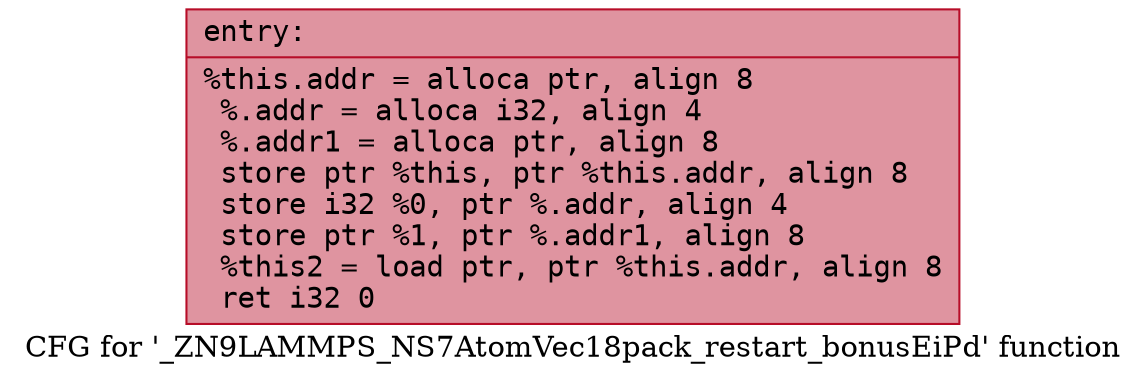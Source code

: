 digraph "CFG for '_ZN9LAMMPS_NS7AtomVec18pack_restart_bonusEiPd' function" {
	label="CFG for '_ZN9LAMMPS_NS7AtomVec18pack_restart_bonusEiPd' function";

	Node0x55b70115aa40 [shape=record,color="#b70d28ff", style=filled, fillcolor="#b70d2870" fontname="Courier",label="{entry:\l|  %this.addr = alloca ptr, align 8\l  %.addr = alloca i32, align 4\l  %.addr1 = alloca ptr, align 8\l  store ptr %this, ptr %this.addr, align 8\l  store i32 %0, ptr %.addr, align 4\l  store ptr %1, ptr %.addr1, align 8\l  %this2 = load ptr, ptr %this.addr, align 8\l  ret i32 0\l}"];
}
